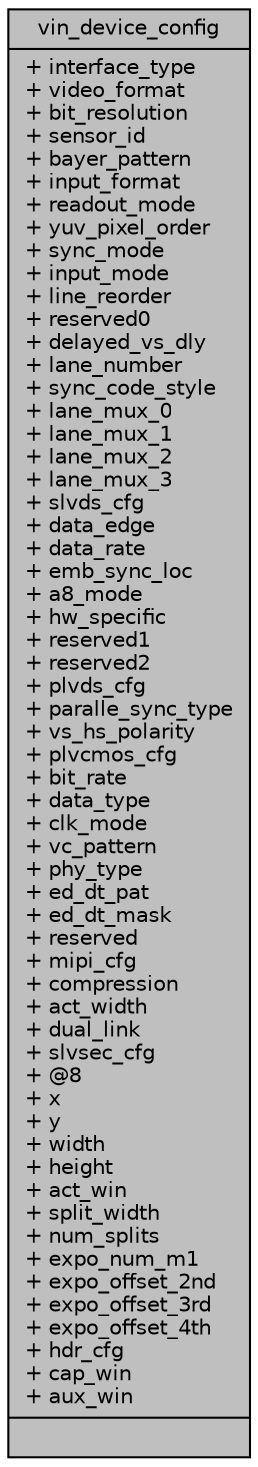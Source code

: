 digraph "vin_device_config"
{
 // INTERACTIVE_SVG=YES
 // LATEX_PDF_SIZE
  bgcolor="transparent";
  edge [fontname="Helvetica",fontsize="10",labelfontname="Helvetica",labelfontsize="10"];
  node [fontname="Helvetica",fontsize="10",shape=record];
  Node1 [label="{vin_device_config\n|+ interface_type\l+ video_format\l+ bit_resolution\l+ sensor_id\l+ bayer_pattern\l+ input_format\l+ readout_mode\l+ yuv_pixel_order\l+ sync_mode\l+ input_mode\l+ line_reorder\l+ reserved0\l+ delayed_vs_dly\l+ lane_number\l+ sync_code_style\l+ lane_mux_0\l+ lane_mux_1\l+ lane_mux_2\l+ lane_mux_3\l+ slvds_cfg\l+ data_edge\l+ data_rate\l+ emb_sync_loc\l+ a8_mode\l+ hw_specific\l+ reserved1\l+ reserved2\l+ plvds_cfg\l+ paralle_sync_type\l+ vs_hs_polarity\l+ plvcmos_cfg\l+ bit_rate\l+ data_type\l+ clk_mode\l+ vc_pattern\l+ phy_type\l+ ed_dt_pat\l+ ed_dt_mask\l+ reserved\l+ mipi_cfg\l+ compression\l+ act_width\l+ dual_link\l+ slvsec_cfg\l+ @8\l+ x\l+ y\l+ width\l+ height\l+ act_win\l+ split_width\l+ num_splits\l+ expo_num_m1\l+ expo_offset_2nd\l+ expo_offset_3rd\l+ expo_offset_4th\l+ hdr_cfg\l+ cap_win\l+ aux_win\l|}",height=0.2,width=0.4,color="black", fillcolor="grey75", style="filled", fontcolor="black",tooltip=" "];
}
